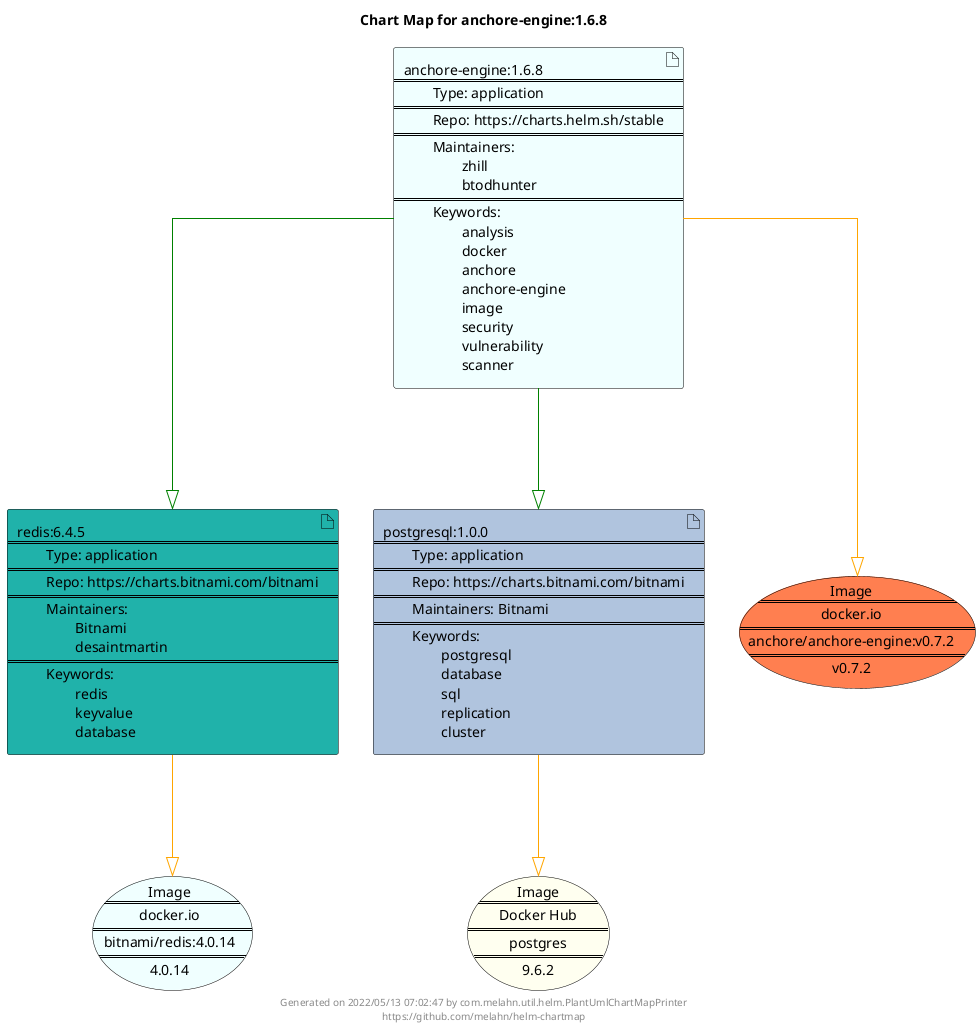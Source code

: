 @startuml
skinparam linetype ortho
skinparam backgroundColor white
skinparam usecaseBorderColor black
skinparam usecaseArrowColor LightSlateGray
skinparam artifactBorderColor black
skinparam artifactArrowColor LightSlateGray

title Chart Map for anchore-engine:1.6.8

'There are 3 referenced Helm Charts
artifact "redis:6.4.5\n====\n\tType: application\n====\n\tRepo: https://charts.bitnami.com/bitnami\n====\n\tMaintainers: \n\t\tBitnami\n\t\tdesaintmartin\n====\n\tKeywords: \n\t\tredis\n\t\tkeyvalue\n\t\tdatabase" as redis_6_4_5 #LightSeaGreen
artifact "postgresql:1.0.0\n====\n\tType: application\n====\n\tRepo: https://charts.bitnami.com/bitnami\n====\n\tMaintainers: Bitnami\n====\n\tKeywords: \n\t\tpostgresql\n\t\tdatabase\n\t\tsql\n\t\treplication\n\t\tcluster" as postgresql_1_0_0 #LightSteelBlue
artifact "anchore-engine:1.6.8\n====\n\tType: application\n====\n\tRepo: https://charts.helm.sh/stable\n====\n\tMaintainers: \n\t\tzhill\n\t\tbtodhunter\n====\n\tKeywords: \n\t\tanalysis\n\t\tdocker\n\t\tanchore\n\t\tanchore-engine\n\t\timage\n\t\tsecurity\n\t\tvulnerability\n\t\tscanner" as anchore_engine_1_6_8 #Azure

'There are 3 referenced Docker Images
usecase "Image\n====\nDocker Hub\n====\npostgres\n====\n9.6.2" as postgres_9_6_2 #Ivory
usecase "Image\n====\ndocker.io\n====\nanchore/anchore-engine:v0.7.2\n====\nv0.7.2" as docker_io_anchore_anchore_engine_v0_7_2 #Coral
usecase "Image\n====\ndocker.io\n====\nbitnami/redis:4.0.14\n====\n4.0.14" as docker_io_bitnami_redis_4_0_14 #Azure

'Chart Dependencies
anchore_engine_1_6_8--[#green]-|>postgresql_1_0_0
anchore_engine_1_6_8--[#green]-|>redis_6_4_5
redis_6_4_5--[#orange]-|>docker_io_bitnami_redis_4_0_14
postgresql_1_0_0--[#orange]-|>postgres_9_6_2
anchore_engine_1_6_8--[#orange]-|>docker_io_anchore_anchore_engine_v0_7_2

center footer Generated on 2022/05/13 07:02:47 by com.melahn.util.helm.PlantUmlChartMapPrinter\nhttps://github.com/melahn/helm-chartmap
@enduml
